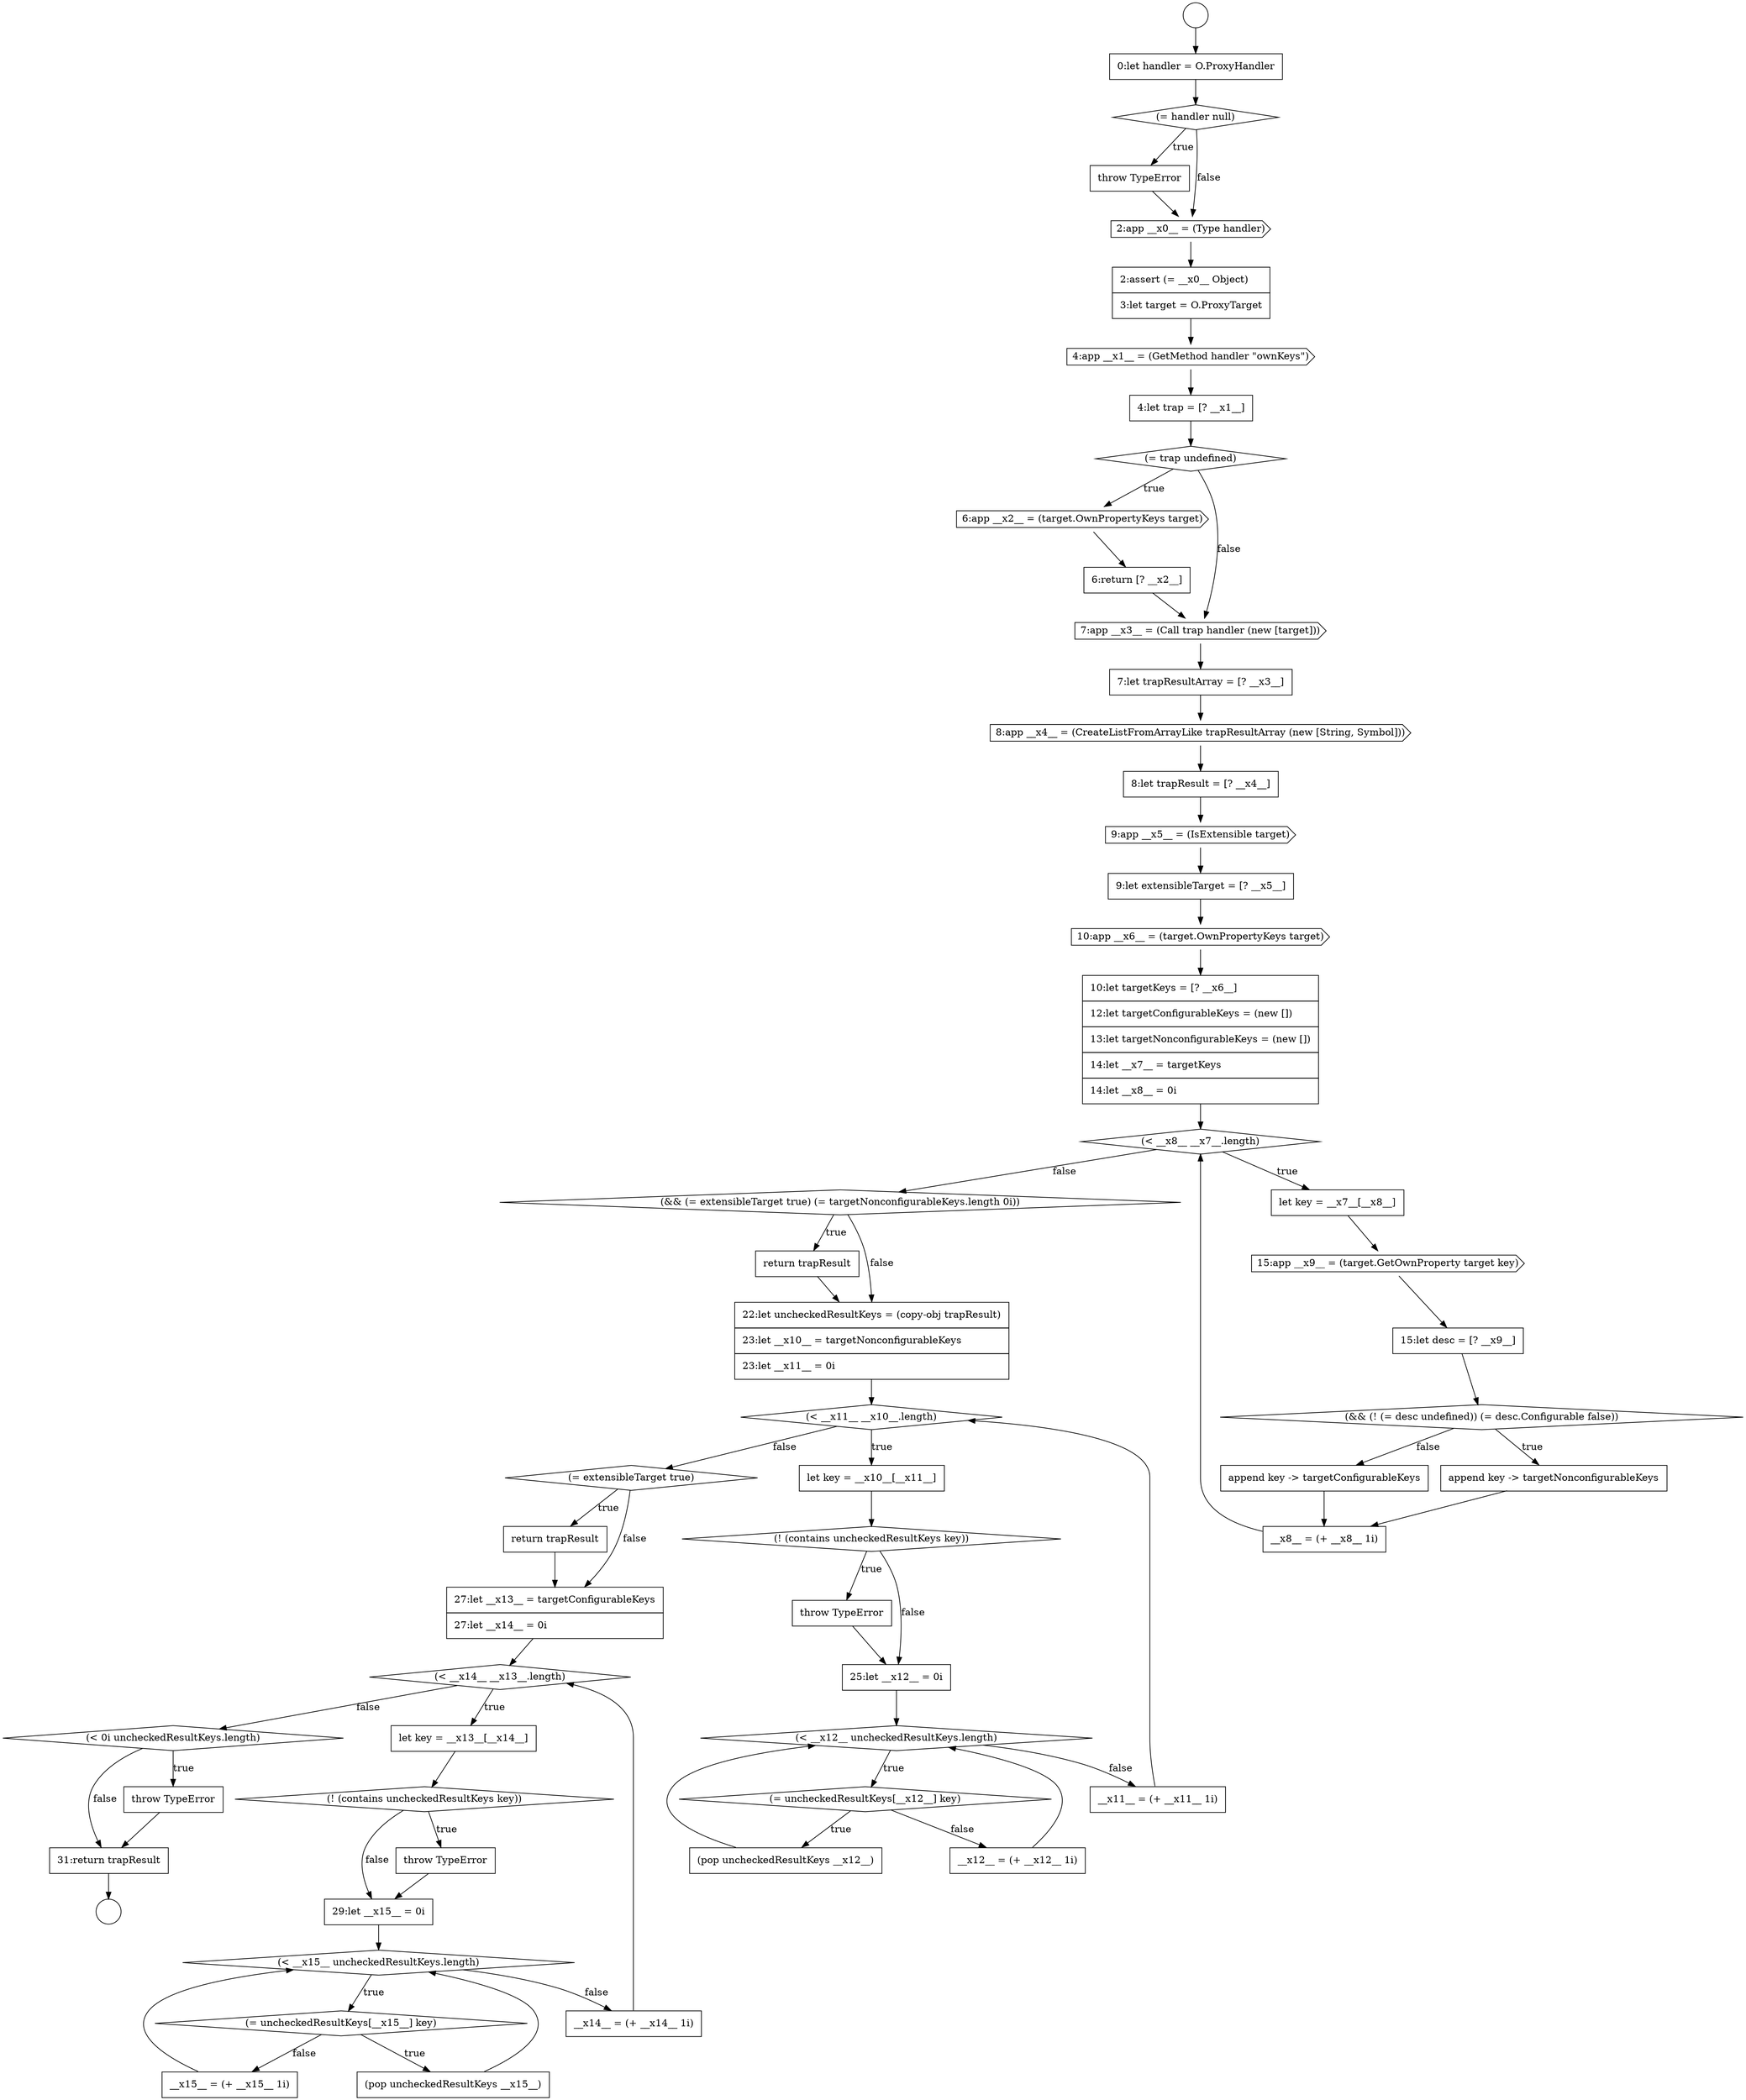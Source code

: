 digraph {
  node3008 [shape=diamond, label=<<font color="black">(&lt; 0i uncheckedResultKeys.length)</font>> color="black" fillcolor="white" style=filled]
  node2976 [shape=cds, label=<<font color="black">15:app __x9__ = (target.GetOwnProperty target key)</font>> color="black" fillcolor="white" style=filled]
  node3004 [shape=diamond, label=<<font color="black">(= uncheckedResultKeys[__x15__] key)</font>> color="black" fillcolor="white" style=filled]
  node2989 [shape=none, margin=0, label=<<font color="black">
    <table border="0" cellborder="1" cellspacing="0" cellpadding="10">
      <tr><td align="left">25:let __x12__ = 0i</td></tr>
    </table>
  </font>> color="black" fillcolor="white" style=filled]
  node2996 [shape=none, margin=0, label=<<font color="black">
    <table border="0" cellborder="1" cellspacing="0" cellpadding="10">
      <tr><td align="left">return trapResult</td></tr>
    </table>
  </font>> color="black" fillcolor="white" style=filled]
  node2954 [shape=circle label=" " color="black" fillcolor="white" style=filled]
  node2958 [shape=none, margin=0, label=<<font color="black">
    <table border="0" cellborder="1" cellspacing="0" cellpadding="10">
      <tr><td align="left">throw TypeError</td></tr>
    </table>
  </font>> color="black" fillcolor="white" style=filled]
  node3002 [shape=none, margin=0, label=<<font color="black">
    <table border="0" cellborder="1" cellspacing="0" cellpadding="10">
      <tr><td align="left">29:let __x15__ = 0i</td></tr>
    </table>
  </font>> color="black" fillcolor="white" style=filled]
  node2977 [shape=none, margin=0, label=<<font color="black">
    <table border="0" cellborder="1" cellspacing="0" cellpadding="10">
      <tr><td align="left">15:let desc = [? __x9__]</td></tr>
    </table>
  </font>> color="black" fillcolor="white" style=filled]
  node2956 [shape=none, margin=0, label=<<font color="black">
    <table border="0" cellborder="1" cellspacing="0" cellpadding="10">
      <tr><td align="left">0:let handler = O.ProxyHandler</td></tr>
    </table>
  </font>> color="black" fillcolor="white" style=filled]
  node2983 [shape=none, margin=0, label=<<font color="black">
    <table border="0" cellborder="1" cellspacing="0" cellpadding="10">
      <tr><td align="left">return trapResult</td></tr>
    </table>
  </font>> color="black" fillcolor="white" style=filled]
  node2961 [shape=cds, label=<<font color="black">4:app __x1__ = (GetMethod handler &quot;ownKeys&quot;)</font>> color="black" fillcolor="white" style=filled]
  node2966 [shape=cds, label=<<font color="black">7:app __x3__ = (Call trap handler (new [target]))</font>> color="black" fillcolor="white" style=filled]
  node2972 [shape=cds, label=<<font color="black">10:app __x6__ = (target.OwnPropertyKeys target)</font>> color="black" fillcolor="white" style=filled]
  node2985 [shape=diamond, label=<<font color="black">(&lt; __x11__ __x10__.length)</font>> color="black" fillcolor="white" style=filled]
  node2957 [shape=diamond, label=<<font color="black">(= handler null)</font>> color="black" fillcolor="white" style=filled]
  node2964 [shape=cds, label=<<font color="black">6:app __x2__ = (target.OwnPropertyKeys target)</font>> color="black" fillcolor="white" style=filled]
  node2979 [shape=none, margin=0, label=<<font color="black">
    <table border="0" cellborder="1" cellspacing="0" cellpadding="10">
      <tr><td align="left">append key -&gt; targetNonconfigurableKeys</td></tr>
    </table>
  </font>> color="black" fillcolor="white" style=filled]
  node2965 [shape=none, margin=0, label=<<font color="black">
    <table border="0" cellborder="1" cellspacing="0" cellpadding="10">
      <tr><td align="left">6:return [? __x2__]</td></tr>
    </table>
  </font>> color="black" fillcolor="white" style=filled]
  node2982 [shape=diamond, label=<<font color="black">(&amp;&amp; (= extensibleTarget true) (= targetNonconfigurableKeys.length 0i))</font>> color="black" fillcolor="white" style=filled]
  node2969 [shape=none, margin=0, label=<<font color="black">
    <table border="0" cellborder="1" cellspacing="0" cellpadding="10">
      <tr><td align="left">8:let trapResult = [? __x4__]</td></tr>
    </table>
  </font>> color="black" fillcolor="white" style=filled]
  node2986 [shape=none, margin=0, label=<<font color="black">
    <table border="0" cellborder="1" cellspacing="0" cellpadding="10">
      <tr><td align="left">let key = __x10__[__x11__]</td></tr>
    </table>
  </font>> color="black" fillcolor="white" style=filled]
  node2990 [shape=diamond, label=<<font color="black">(&lt; __x12__ uncheckedResultKeys.length)</font>> color="black" fillcolor="white" style=filled]
  node2973 [shape=none, margin=0, label=<<font color="black">
    <table border="0" cellborder="1" cellspacing="0" cellpadding="10">
      <tr><td align="left">10:let targetKeys = [? __x6__]</td></tr>
      <tr><td align="left">12:let targetConfigurableKeys = (new [])</td></tr>
      <tr><td align="left">13:let targetNonconfigurableKeys = (new [])</td></tr>
      <tr><td align="left">14:let __x7__ = targetKeys</td></tr>
      <tr><td align="left">14:let __x8__ = 0i</td></tr>
    </table>
  </font>> color="black" fillcolor="white" style=filled]
  node3001 [shape=none, margin=0, label=<<font color="black">
    <table border="0" cellborder="1" cellspacing="0" cellpadding="10">
      <tr><td align="left">throw TypeError</td></tr>
    </table>
  </font>> color="black" fillcolor="white" style=filled]
  node3000 [shape=diamond, label=<<font color="black">(! (contains uncheckedResultKeys key))</font>> color="black" fillcolor="white" style=filled]
  node3010 [shape=none, margin=0, label=<<font color="black">
    <table border="0" cellborder="1" cellspacing="0" cellpadding="10">
      <tr><td align="left">31:return trapResult</td></tr>
    </table>
  </font>> color="black" fillcolor="white" style=filled]
  node2978 [shape=diamond, label=<<font color="black">(&amp;&amp; (! (= desc undefined)) (= desc.Configurable false))</font>> color="black" fillcolor="white" style=filled]
  node2968 [shape=cds, label=<<font color="black">8:app __x4__ = (CreateListFromArrayLike trapResultArray (new [String, Symbol]))</font>> color="black" fillcolor="white" style=filled]
  node3005 [shape=none, margin=0, label=<<font color="black">
    <table border="0" cellborder="1" cellspacing="0" cellpadding="10">
      <tr><td align="left">(pop uncheckedResultKeys __x15__)</td></tr>
    </table>
  </font>> color="black" fillcolor="white" style=filled]
  node2963 [shape=diamond, label=<<font color="black">(= trap undefined)</font>> color="black" fillcolor="white" style=filled]
  node2995 [shape=diamond, label=<<font color="black">(= extensibleTarget true)</font>> color="black" fillcolor="white" style=filled]
  node2970 [shape=cds, label=<<font color="black">9:app __x5__ = (IsExtensible target)</font>> color="black" fillcolor="white" style=filled]
  node2981 [shape=none, margin=0, label=<<font color="black">
    <table border="0" cellborder="1" cellspacing="0" cellpadding="10">
      <tr><td align="left">__x8__ = (+ __x8__ 1i)</td></tr>
    </table>
  </font>> color="black" fillcolor="white" style=filled]
  node2991 [shape=diamond, label=<<font color="black">(= uncheckedResultKeys[__x12__] key)</font>> color="black" fillcolor="white" style=filled]
  node2959 [shape=cds, label=<<font color="black">2:app __x0__ = (Type handler)</font>> color="black" fillcolor="white" style=filled]
  node2987 [shape=diamond, label=<<font color="black">(! (contains uncheckedResultKeys key))</font>> color="black" fillcolor="white" style=filled]
  node2955 [shape=circle label=" " color="black" fillcolor="white" style=filled]
  node3006 [shape=none, margin=0, label=<<font color="black">
    <table border="0" cellborder="1" cellspacing="0" cellpadding="10">
      <tr><td align="left">__x15__ = (+ __x15__ 1i)</td></tr>
    </table>
  </font>> color="black" fillcolor="white" style=filled]
  node2974 [shape=diamond, label=<<font color="black">(&lt; __x8__ __x7__.length)</font>> color="black" fillcolor="white" style=filled]
  node2962 [shape=none, margin=0, label=<<font color="black">
    <table border="0" cellborder="1" cellspacing="0" cellpadding="10">
      <tr><td align="left">4:let trap = [? __x1__]</td></tr>
    </table>
  </font>> color="black" fillcolor="white" style=filled]
  node2967 [shape=none, margin=0, label=<<font color="black">
    <table border="0" cellborder="1" cellspacing="0" cellpadding="10">
      <tr><td align="left">7:let trapResultArray = [? __x3__]</td></tr>
    </table>
  </font>> color="black" fillcolor="white" style=filled]
  node2999 [shape=none, margin=0, label=<<font color="black">
    <table border="0" cellborder="1" cellspacing="0" cellpadding="10">
      <tr><td align="left">let key = __x13__[__x14__]</td></tr>
    </table>
  </font>> color="black" fillcolor="white" style=filled]
  node2984 [shape=none, margin=0, label=<<font color="black">
    <table border="0" cellborder="1" cellspacing="0" cellpadding="10">
      <tr><td align="left">22:let uncheckedResultKeys = (copy-obj trapResult)</td></tr>
      <tr><td align="left">23:let __x10__ = targetNonconfigurableKeys</td></tr>
      <tr><td align="left">23:let __x11__ = 0i</td></tr>
    </table>
  </font>> color="black" fillcolor="white" style=filled]
  node3009 [shape=none, margin=0, label=<<font color="black">
    <table border="0" cellborder="1" cellspacing="0" cellpadding="10">
      <tr><td align="left">throw TypeError</td></tr>
    </table>
  </font>> color="black" fillcolor="white" style=filled]
  node2994 [shape=none, margin=0, label=<<font color="black">
    <table border="0" cellborder="1" cellspacing="0" cellpadding="10">
      <tr><td align="left">__x11__ = (+ __x11__ 1i)</td></tr>
    </table>
  </font>> color="black" fillcolor="white" style=filled]
  node2992 [shape=none, margin=0, label=<<font color="black">
    <table border="0" cellborder="1" cellspacing="0" cellpadding="10">
      <tr><td align="left">(pop uncheckedResultKeys __x12__)</td></tr>
    </table>
  </font>> color="black" fillcolor="white" style=filled]
  node2975 [shape=none, margin=0, label=<<font color="black">
    <table border="0" cellborder="1" cellspacing="0" cellpadding="10">
      <tr><td align="left">let key = __x7__[__x8__]</td></tr>
    </table>
  </font>> color="black" fillcolor="white" style=filled]
  node3007 [shape=none, margin=0, label=<<font color="black">
    <table border="0" cellborder="1" cellspacing="0" cellpadding="10">
      <tr><td align="left">__x14__ = (+ __x14__ 1i)</td></tr>
    </table>
  </font>> color="black" fillcolor="white" style=filled]
  node2960 [shape=none, margin=0, label=<<font color="black">
    <table border="0" cellborder="1" cellspacing="0" cellpadding="10">
      <tr><td align="left">2:assert (= __x0__ Object)</td></tr>
      <tr><td align="left">3:let target = O.ProxyTarget</td></tr>
    </table>
  </font>> color="black" fillcolor="white" style=filled]
  node2997 [shape=none, margin=0, label=<<font color="black">
    <table border="0" cellborder="1" cellspacing="0" cellpadding="10">
      <tr><td align="left">27:let __x13__ = targetConfigurableKeys</td></tr>
      <tr><td align="left">27:let __x14__ = 0i</td></tr>
    </table>
  </font>> color="black" fillcolor="white" style=filled]
  node2988 [shape=none, margin=0, label=<<font color="black">
    <table border="0" cellborder="1" cellspacing="0" cellpadding="10">
      <tr><td align="left">throw TypeError</td></tr>
    </table>
  </font>> color="black" fillcolor="white" style=filled]
  node2971 [shape=none, margin=0, label=<<font color="black">
    <table border="0" cellborder="1" cellspacing="0" cellpadding="10">
      <tr><td align="left">9:let extensibleTarget = [? __x5__]</td></tr>
    </table>
  </font>> color="black" fillcolor="white" style=filled]
  node3003 [shape=diamond, label=<<font color="black">(&lt; __x15__ uncheckedResultKeys.length)</font>> color="black" fillcolor="white" style=filled]
  node2998 [shape=diamond, label=<<font color="black">(&lt; __x14__ __x13__.length)</font>> color="black" fillcolor="white" style=filled]
  node2993 [shape=none, margin=0, label=<<font color="black">
    <table border="0" cellborder="1" cellspacing="0" cellpadding="10">
      <tr><td align="left">__x12__ = (+ __x12__ 1i)</td></tr>
    </table>
  </font>> color="black" fillcolor="white" style=filled]
  node2980 [shape=none, margin=0, label=<<font color="black">
    <table border="0" cellborder="1" cellspacing="0" cellpadding="10">
      <tr><td align="left">append key -&gt; targetConfigurableKeys</td></tr>
    </table>
  </font>> color="black" fillcolor="white" style=filled]
  node2986 -> node2987 [ color="black"]
  node2995 -> node2996 [label=<<font color="black">true</font>> color="black"]
  node2995 -> node2997 [label=<<font color="black">false</font>> color="black"]
  node2961 -> node2962 [ color="black"]
  node3004 -> node3005 [label=<<font color="black">true</font>> color="black"]
  node3004 -> node3006 [label=<<font color="black">false</font>> color="black"]
  node2972 -> node2973 [ color="black"]
  node2975 -> node2976 [ color="black"]
  node2958 -> node2959 [ color="black"]
  node2962 -> node2963 [ color="black"]
  node2963 -> node2964 [label=<<font color="black">true</font>> color="black"]
  node2963 -> node2966 [label=<<font color="black">false</font>> color="black"]
  node2991 -> node2992 [label=<<font color="black">true</font>> color="black"]
  node2991 -> node2993 [label=<<font color="black">false</font>> color="black"]
  node2998 -> node2999 [label=<<font color="black">true</font>> color="black"]
  node2998 -> node3008 [label=<<font color="black">false</font>> color="black"]
  node2959 -> node2960 [ color="black"]
  node2957 -> node2958 [label=<<font color="black">true</font>> color="black"]
  node2957 -> node2959 [label=<<font color="black">false</font>> color="black"]
  node2964 -> node2965 [ color="black"]
  node2982 -> node2983 [label=<<font color="black">true</font>> color="black"]
  node2982 -> node2984 [label=<<font color="black">false</font>> color="black"]
  node2970 -> node2971 [ color="black"]
  node2984 -> node2985 [ color="black"]
  node2977 -> node2978 [ color="black"]
  node2960 -> node2961 [ color="black"]
  node3007 -> node2998 [ color="black"]
  node2979 -> node2981 [ color="black"]
  node2989 -> node2990 [ color="black"]
  node2983 -> node2984 [ color="black"]
  node2968 -> node2969 [ color="black"]
  node2976 -> node2977 [ color="black"]
  node3002 -> node3003 [ color="black"]
  node2987 -> node2988 [label=<<font color="black">true</font>> color="black"]
  node2987 -> node2989 [label=<<font color="black">false</font>> color="black"]
  node2971 -> node2972 [ color="black"]
  node3010 -> node2955 [ color="black"]
  node2969 -> node2970 [ color="black"]
  node3006 -> node3003 [ color="black"]
  node2993 -> node2990 [ color="black"]
  node3005 -> node3003 [ color="black"]
  node2997 -> node2998 [ color="black"]
  node2967 -> node2968 [ color="black"]
  node2966 -> node2967 [ color="black"]
  node2996 -> node2997 [ color="black"]
  node3001 -> node3002 [ color="black"]
  node3008 -> node3009 [label=<<font color="black">true</font>> color="black"]
  node3008 -> node3010 [label=<<font color="black">false</font>> color="black"]
  node2956 -> node2957 [ color="black"]
  node2985 -> node2986 [label=<<font color="black">true</font>> color="black"]
  node2985 -> node2995 [label=<<font color="black">false</font>> color="black"]
  node2981 -> node2974 [ color="black"]
  node3009 -> node3010 [ color="black"]
  node2992 -> node2990 [ color="black"]
  node2973 -> node2974 [ color="black"]
  node2965 -> node2966 [ color="black"]
  node2999 -> node3000 [ color="black"]
  node2954 -> node2956 [ color="black"]
  node3003 -> node3004 [label=<<font color="black">true</font>> color="black"]
  node3003 -> node3007 [label=<<font color="black">false</font>> color="black"]
  node2988 -> node2989 [ color="black"]
  node2994 -> node2985 [ color="black"]
  node2978 -> node2979 [label=<<font color="black">true</font>> color="black"]
  node2978 -> node2980 [label=<<font color="black">false</font>> color="black"]
  node2990 -> node2991 [label=<<font color="black">true</font>> color="black"]
  node2990 -> node2994 [label=<<font color="black">false</font>> color="black"]
  node3000 -> node3001 [label=<<font color="black">true</font>> color="black"]
  node3000 -> node3002 [label=<<font color="black">false</font>> color="black"]
  node2980 -> node2981 [ color="black"]
  node2974 -> node2975 [label=<<font color="black">true</font>> color="black"]
  node2974 -> node2982 [label=<<font color="black">false</font>> color="black"]
}
